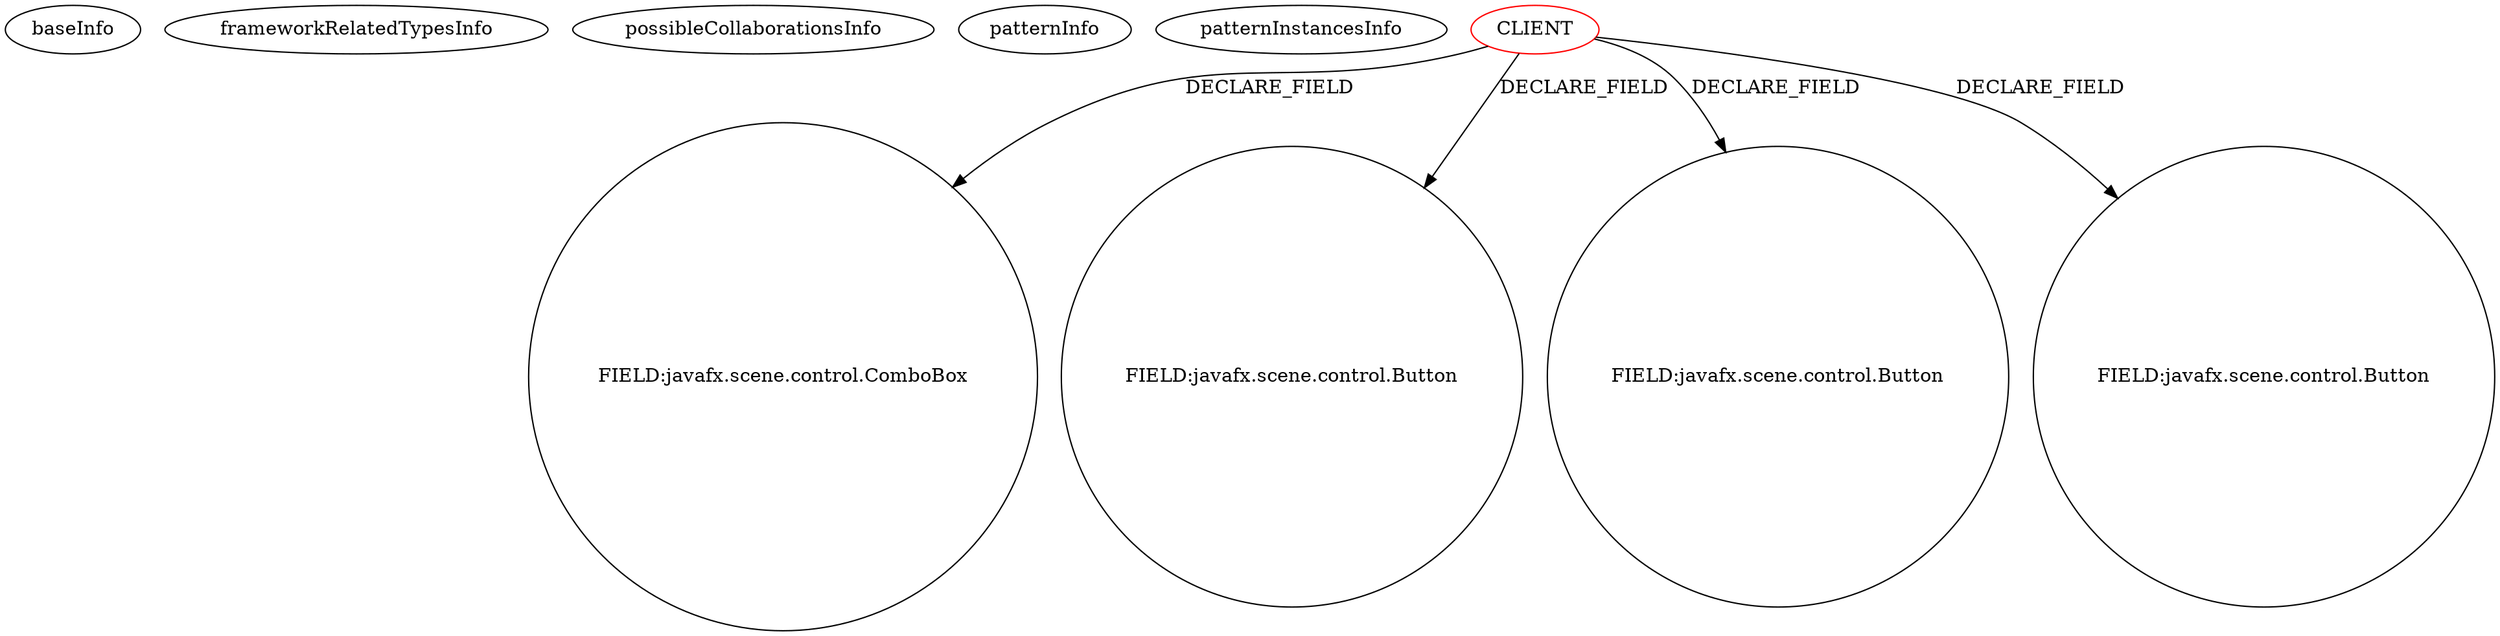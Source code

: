digraph {
baseInfo[graphId=650,category="pattern",isAnonymous=false,possibleRelation=false]
frameworkRelatedTypesInfo[]
possibleCollaborationsInfo[]
patternInfo[frequency=13.0,patternRootClient=0]
patternInstancesInfo[0="amonker-Trans~/amonker-Trans/Trans-master/src/cn/jingyun/trans/Project.java~Project~1849",1="if12b051-SWP_Paint~/if12b051-SWP_Paint/SWP_Paint-master/SWP_Paint/src/gui/MainController.java~MainController~3089",2="novosga-painel-fx~/novosga-painel-fx/painel-fx-master/src/org/novosga/painel/client/ui/Controller.java~Controller~3787",3="amonker-Trans~/amonker-Trans/Trans-master/src/cn/jingyun/trans/MainPane.java~MainPane~1847",4="bianconejo-CEFX~/bianconejo-CEFX/CEFX-master/src/cefx/CEGestionRemisesController.java~CEGestionRemisesController~2018",5="matanghuy-SPCA~/matanghuy-SPCA/SPCA-master/SPCA/src/controllers/TransController.java~TransController~3572",6="hock323-eventManager~/hock323-eventManager/EventManager-master/src/eventManager/controller/pokerTournament/TournamentController.java~TournamentController~3009",7="JustinAarden-C2J-Stamboom~/JustinAarden-C2J-Stamboom/C2J-Stamboom-master/src/stamboom/gui/StamboomFXController.java~StamboomFXController~734",8="prashker-KingsSGF~/prashker-KingsSGF/KingsSGF-master/src/uiSam/FighterView.java~FighterView~3912",9="NirmalL-Shark~/NirmalL-Shark/Shark-master/src/Controller.java~Controller~1009",10="gleba-cppoints~/gleba-cppoints/cppoints-master/src/cpapp/view/ReadFormController.java~ReadFormController~2757",11="Tsaru-Java-MP3-Visualizations~/Tsaru-Java-MP3-Visualizations/Java-MP3-Visualizations-master/mp3 Visualization/src/VisualizationInterface.java~VisualizationInterface~1511",12="bianconejo-CEFX~/bianconejo-CEFX/CEFX-master/src/cefx/CECommandeController.java~CECommandeController~2084"]
110[label="FIELD:javafx.scene.control.ComboBox",vertexType="FIELD_DECLARATION",isFrameworkType=false,shape=circle]
0[label="CLIENT",vertexType="ROOT_CLIENT_CLASS_DECLARATION",isFrameworkType=false,color=red]
52[label="FIELD:javafx.scene.control.Button",vertexType="FIELD_DECLARATION",isFrameworkType=false,shape=circle]
59[label="FIELD:javafx.scene.control.Button",vertexType="FIELD_DECLARATION",isFrameworkType=false,shape=circle]
79[label="FIELD:javafx.scene.control.Button",vertexType="FIELD_DECLARATION",isFrameworkType=false,shape=circle]
0->110[label="DECLARE_FIELD"]
0->52[label="DECLARE_FIELD"]
0->79[label="DECLARE_FIELD"]
0->59[label="DECLARE_FIELD"]
}
